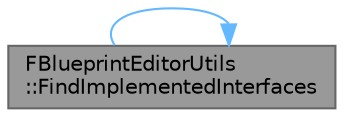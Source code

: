 digraph "FBlueprintEditorUtils::FindImplementedInterfaces"
{
 // INTERACTIVE_SVG=YES
 // LATEX_PDF_SIZE
  bgcolor="transparent";
  edge [fontname=Helvetica,fontsize=10,labelfontname=Helvetica,labelfontsize=10];
  node [fontname=Helvetica,fontsize=10,shape=box,height=0.2,width=0.4];
  rankdir="LR";
  Node1 [id="Node000001",label="FBlueprintEditorUtils\l::FindImplementedInterfaces",height=0.2,width=0.4,color="gray40", fillcolor="grey60", style="filled", fontcolor="black",tooltip="Build a list of all interface classes either implemented by this blueprint or through inheritance."];
  Node1 -> Node1 [id="edge1_Node000001_Node000001",color="steelblue1",style="solid",tooltip=" "];
}

